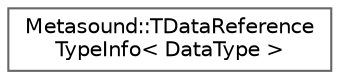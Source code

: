 digraph "Graphical Class Hierarchy"
{
 // INTERACTIVE_SVG=YES
 // LATEX_PDF_SIZE
  bgcolor="transparent";
  edge [fontname=Helvetica,fontsize=10,labelfontname=Helvetica,labelfontsize=10];
  node [fontname=Helvetica,fontsize=10,shape=box,height=0.2,width=0.4];
  rankdir="LR";
  Node0 [id="Node000000",label="Metasound::TDataReference\lTypeInfo\< DataType \>",height=0.2,width=0.4,color="grey40", fillcolor="white", style="filled",URL="$da/d71/structMetasound_1_1TDataReferenceTypeInfo.html",tooltip="Info for templated data reference types help perform runtime type verification."];
}
